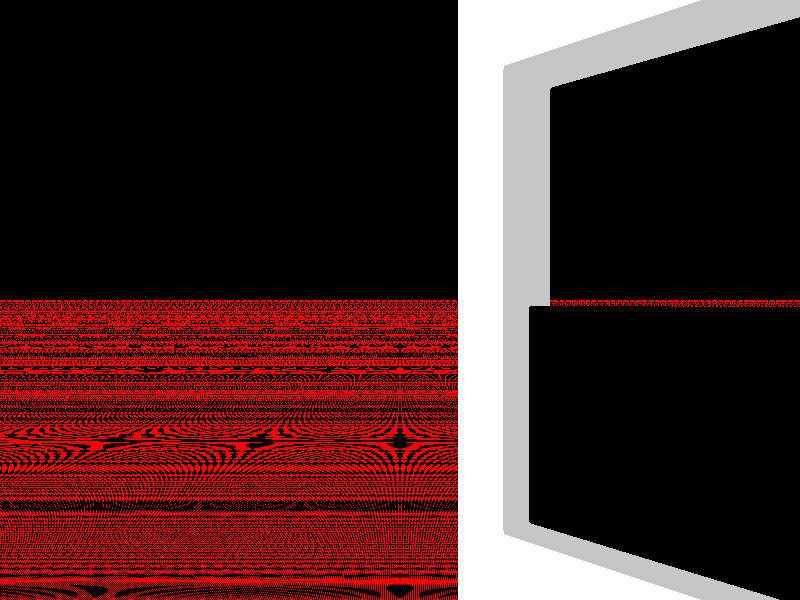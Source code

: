 #version 3.7;
#include "colors.inc"
#include "shapes.inc"

global_settings { assumed_gamma 2.0 }
/* 
Plan du sol avec vecteur normal Y P(x,z)
Axe de roation pour les transofromation Y
*/
plane { y, 0
    pigment{
        checker Red Black
        }
}
    
#declare Window_Glass =
material{    
    texture{
        pigment{ rgbf<0.98,0.98,0.98,0.8>}
            finish { diffuse 0.1
                reflection 0.2
                specular 0.8
                roughness 0.0003
                phong 1
                phong_size 400}
           }
} 

/* 
Definition de la couche exterieur et int�rieur du mur 
Epaisseur = 15 cm
Longueur = 1m = 100 cm
Hauteur = 4 m = 400 cm
On texturera a la fin de l'assemblage des morceau en doublant cette couche et en ajoutant une couche de 1 cm de Verre au milieu 
pour les fenetres.
*/
#declare Mur_entier = box {
    <-7.5,0,0>,<7.5,400,100> //Centrage de la partie de mur par rapport a x = 0 et suit l'axe Z
    pigment{
        Pink
    }
    finish {
        ambient 1
        emission  0
        specular 1 roughness 1
        reflection 1
        }
}

#declare Mur_avec_fenetre = box {
    <-7.5,-200,-50>,<7.5,200,50> // Version du Mur centr�e sur (0,0,0) pour faire la fenetre
    pigment{
        White
    }
    finish {
        ambient 1
        emission  0
        specular 1 roughness 1
        reflection 1
        }
}
/* 
Definition taille du trou fenetre // Out
*/
#declare Couche_Fenetre = Round_Box( 
    <-8,-40,-40,><8,40,40>,
    0.6,
    false,
)
    
    
    

/*                                                                                                  
Definition de la couche du milieu du mur 
Epaisseur = 3 cm
Longueur = 80cm
Hauteur = 80cm
On utilisera cette couche pour faire des fenetres dans notre pi�ce
*/
#declare Couche_verre = Round_Box( 
    <-1.5,0,0>,<1.5,79.5,79.5>, // Centrer comme les couches int/ext
    0.6,
    false,
)    

#declare Box = difference
{
    object
    {
        Mur_avec_fenetre
    }
    object
    {
        Couche_Fenetre
        texture {pigment {Grey}
    }
}

#declare Glass_window = object {Couche_verre}
    material{Window_Glass}
}

object{
    Box
    translate<-7.5,200,20> 
}

object{Glass_window translate<-6,119.5,-19.5>}


/*
Ajouter du verre (table.pov)
Faire les fenetres (Round_Box voir meuble.pov)
Box qui ferme en haut + en bas
Skysphere + �clairement
*/

camera { location <-100,200,0>
        right x*image_width/image_height
        look_at <0,200,100>
        
}

light_source{ 
    <0,1000,0>
    rgb 1 
}

global_settings{ambient_light rgb <1,1,1>}  